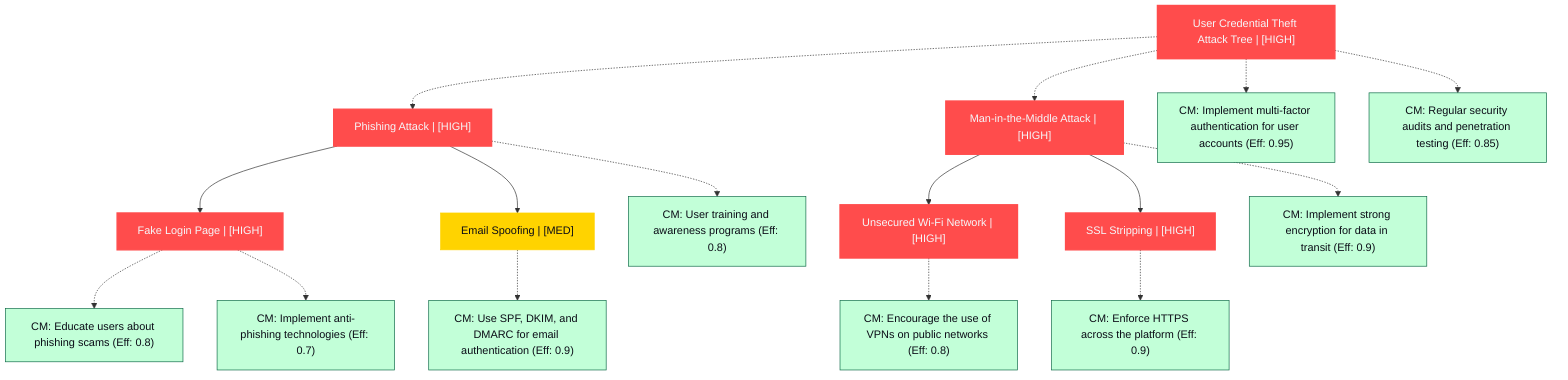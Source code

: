 graph TB
  node_01K6B4QAVT2M3SD9XDW1W3ACN["User Credential Theft Attack Tree | [HIGH]"]:::highRisk
  node_01K6B4QAVT2M3SD9XDW1W3ACN-1["Phishing Attack | [HIGH]"]:::highRisk
  node_01K6B4QAVT2M3SD9XDW1W3ACN-1-1["Fake Login Page | [HIGH]"]:::highRisk
  node_01K6B4QAVT2M3SD9XDW1W3ACN-1-1_cm_0["CM: Educate users about phishing scams (Eff: 0.8)"]:::countermeasure
  node_01K6B4QAVT2M3SD9XDW1W3ACN-1-1_cm_1["CM: Implement anti-phishing technologies (Eff: 0.7)"]:::countermeasure
  node_01K6B4QAVT2M3SD9XDW1W3ACN-1-2["Email Spoofing | [MED]"]:::mediumRisk
  node_01K6B4QAVT2M3SD9XDW1W3ACN-1-2_cm_0["CM: Use SPF, DKIM, and DMARC for email authentication (Eff: 0.9)"]:::countermeasure
  node_01K6B4QAVT2M3SD9XDW1W3ACN-1_cm_0["CM: User training and awareness programs (Eff: 0.8)"]:::countermeasure
  node_01K6B4QAVT2M3SD9XDW1W3ACN-2["Man-in-the-Middle Attack | [HIGH]"]:::highRisk
  node_01K6B4QAVT2M3SD9XDW1W3ACN-2-1["Unsecured Wi-Fi Network | [HIGH]"]:::highRisk
  node_01K6B4QAVT2M3SD9XDW1W3ACN-2-1_cm_0["CM: Encourage the use of VPNs on public networks (Eff: 0.8)"]:::countermeasure
  node_01K6B4QAVT2M3SD9XDW1W3ACN-2-2["SSL Stripping | [HIGH]"]:::highRisk
  node_01K6B4QAVT2M3SD9XDW1W3ACN-2-2_cm_0["CM: Enforce HTTPS across the platform (Eff: 0.9)"]:::countermeasure
  node_01K6B4QAVT2M3SD9XDW1W3ACN-2_cm_0["CM: Implement strong encryption for data in transit (Eff: 0.9)"]:::countermeasure
  node_01K6B4QAVT2M3SD9XDW1W3ACN_cm_0["CM: Implement multi-factor authentication for user accounts (Eff: 0.95)"]:::countermeasure
  node_01K6B4QAVT2M3SD9XDW1W3ACN_cm_1["CM: Regular security audits and penetration testing (Eff: 0.85)"]:::countermeasure

  node_01K6B4QAVT2M3SD9XDW1W3ACN -.-> node_01K6B4QAVT2M3SD9XDW1W3ACN-1
  node_01K6B4QAVT2M3SD9XDW1W3ACN-1 --> node_01K6B4QAVT2M3SD9XDW1W3ACN-1-1
  node_01K6B4QAVT2M3SD9XDW1W3ACN-1-1 -.-> node_01K6B4QAVT2M3SD9XDW1W3ACN-1-1_cm_0
  node_01K6B4QAVT2M3SD9XDW1W3ACN-1-1 -.-> node_01K6B4QAVT2M3SD9XDW1W3ACN-1-1_cm_1
  node_01K6B4QAVT2M3SD9XDW1W3ACN-1 --> node_01K6B4QAVT2M3SD9XDW1W3ACN-1-2
  node_01K6B4QAVT2M3SD9XDW1W3ACN-1-2 -.-> node_01K6B4QAVT2M3SD9XDW1W3ACN-1-2_cm_0
  node_01K6B4QAVT2M3SD9XDW1W3ACN-1 -.-> node_01K6B4QAVT2M3SD9XDW1W3ACN-1_cm_0
  node_01K6B4QAVT2M3SD9XDW1W3ACN -.-> node_01K6B4QAVT2M3SD9XDW1W3ACN-2
  node_01K6B4QAVT2M3SD9XDW1W3ACN-2 --> node_01K6B4QAVT2M3SD9XDW1W3ACN-2-1
  node_01K6B4QAVT2M3SD9XDW1W3ACN-2-1 -.-> node_01K6B4QAVT2M3SD9XDW1W3ACN-2-1_cm_0
  node_01K6B4QAVT2M3SD9XDW1W3ACN-2 --> node_01K6B4QAVT2M3SD9XDW1W3ACN-2-2
  node_01K6B4QAVT2M3SD9XDW1W3ACN-2-2 -.-> node_01K6B4QAVT2M3SD9XDW1W3ACN-2-2_cm_0
  node_01K6B4QAVT2M3SD9XDW1W3ACN-2 -.-> node_01K6B4QAVT2M3SD9XDW1W3ACN-2_cm_0
  node_01K6B4QAVT2M3SD9XDW1W3ACN -.-> node_01K6B4QAVT2M3SD9XDW1W3ACN_cm_0
  node_01K6B4QAVT2M3SD9XDW1W3ACN -.-> node_01K6B4QAVT2M3SD9XDW1W3ACN_cm_1

  classDef andNode fill:#FF4C4C,stroke:#FF4C4C,stroke-width:2px,color:#F5F7FA
  classDef orNode fill:#36FF8F,stroke:#36FF8F,stroke-width:2px,color:#0B0D17
  classDef leafNode fill:#29ABE2,stroke:#29ABE2,stroke-width:2px,color:#F5F7FA
  classDef highRisk fill:#FF4C4C,color:#F5F7FA,stroke:#FF4C4C,stroke-width:2px
  classDef mediumRisk fill:#FFD300,stroke:#FFD300,stroke-width:1px,color:#0B0D17
  classDef lowRisk fill:#FFF2B3,stroke:#FFF2B3,stroke-width:1px,color:#0B0D17
  classDef countermeasure fill:#C2FFD8,stroke:#106B49,stroke-width:1px,color:#0B0D17
  classDef reference fill:#A259FF,stroke:#c3a4ff,stroke-width:1px,stroke-dasharray:3 3,color:#F5F7FA
  classDef mitreNode stroke-dasharray:5 5
  classDef note fill:#ffffcc,stroke:#ffcc00,stroke-width:2px,stroke-dasharray:5 5